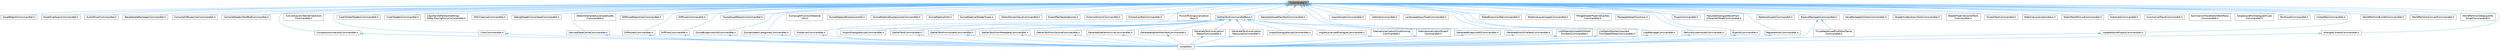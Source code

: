 digraph "Commandlet.h"
{
 // INTERACTIVE_SVG=YES
 // LATEX_PDF_SIZE
  bgcolor="transparent";
  edge [fontname=Helvetica,fontsize=10,labelfontname=Helvetica,labelfontsize=10];
  node [fontname=Helvetica,fontsize=10,shape=box,height=0.2,width=0.4];
  Node1 [id="Node000001",label="Commandlet.h",height=0.2,width=0.4,color="gray40", fillcolor="grey60", style="filled", fontcolor="black",tooltip=" "];
  Node1 -> Node2 [id="edge1_Node000001_Node000002",dir="back",color="steelblue1",style="solid",tooltip=" "];
  Node2 [id="Node000002",label="AssetRegUtilCommandlet.h",height=0.2,width=0.4,color="grey40", fillcolor="white", style="filled",URL="$d8/d9d/AssetRegUtilCommandlet_8h.html",tooltip=" "];
  Node1 -> Node3 [id="edge2_Node000001_Node000003",dir="back",color="steelblue1",style="solid",tooltip=" "];
  Node3 [id="Node000003",label="AssetSizeQueryCommandlet.h",height=0.2,width=0.4,color="grey40", fillcolor="white", style="filled",URL="$dc/d77/AssetSizeQueryCommandlet_8h.html",tooltip=" "];
  Node1 -> Node4 [id="edge3_Node000001_Node000004",dir="back",color="steelblue1",style="solid",tooltip=" "];
  Node4 [id="Node000004",label="AudioMixerCommandlet.h",height=0.2,width=0.4,color="grey40", fillcolor="white", style="filled",URL="$d4/dc6/AudioMixerCommandlet_8h.html",tooltip=" "];
  Node1 -> Node5 [id="edge4_Node000001_Node000005",dir="back",color="steelblue1",style="solid",tooltip=" "];
  Node5 [id="Node000005",label="BaseIteratePackagesCommandlet.h",height=0.2,width=0.4,color="grey40", fillcolor="white", style="filled",URL="$db/d9e/BaseIteratePackagesCommandlet_8h.html",tooltip=" "];
  Node1 -> Node6 [id="edge5_Node000001_Node000006",dir="back",color="steelblue1",style="solid",tooltip=" "];
  Node6 [id="Node000006",label="CompileAllBlueprintsCommandlet.h",height=0.2,width=0.4,color="grey40", fillcolor="white", style="filled",URL="$d4/d7d/CompileAllBlueprintsCommandlet_8h.html",tooltip=" "];
  Node1 -> Node7 [id="edge6_Node000001_Node000007",dir="back",color="steelblue1",style="solid",tooltip=" "];
  Node7 [id="Node000007",label="CompileShadersTestBedCommandlet.h",height=0.2,width=0.4,color="grey40", fillcolor="white", style="filled",URL="$d8/d95/CompileShadersTestBedCommandlet_8h.html",tooltip=" "];
  Node1 -> Node8 [id="edge7_Node000001_Node000008",dir="back",color="steelblue1",style="solid",tooltip=" "];
  Node8 [id="Node000008",label="CompressAnimationsCommandlet.h",height=0.2,width=0.4,color="grey40", fillcolor="white", style="filled",URL="$dd/d35/CompressAnimationsCommandlet_8h.html",tooltip=" "];
  Node8 -> Node9 [id="edge8_Node000008_Node000009",dir="back",color="steelblue1",style="solid",tooltip=" "];
  Node9 [id="Node000009",label="UnrealEd.h",height=0.2,width=0.4,color="grey40", fillcolor="white", style="filled",URL="$d2/d5f/UnrealEd_8h.html",tooltip=" "];
  Node1 -> Node10 [id="edge9_Node000001_Node000010",dir="back",color="steelblue1",style="solid",tooltip=" "];
  Node10 [id="Node000010",label="ConvertLevelsToExternalActors\lCommandlet.h",height=0.2,width=0.4,color="grey40", fillcolor="white", style="filled",URL="$d1/d5c/ConvertLevelsToExternalActorsCommandlet_8h.html",tooltip=" "];
  Node1 -> Node11 [id="edge10_Node000001_Node000011",dir="back",color="steelblue1",style="solid",tooltip=" "];
  Node11 [id="Node000011",label="CookCommandlet.h",height=0.2,width=0.4,color="grey40", fillcolor="white", style="filled",URL="$d2/df7/CookCommandlet_8h.html",tooltip=" "];
  Node11 -> Node9 [id="edge11_Node000011_Node000009",dir="back",color="steelblue1",style="solid",tooltip=" "];
  Node1 -> Node12 [id="edge12_Node000001_Node000012",dir="back",color="steelblue1",style="solid",tooltip=" "];
  Node12 [id="Node000012",label="CookGlobalShadersCommandlet.h",height=0.2,width=0.4,color="grey40", fillcolor="white", style="filled",URL="$d3/dfb/CookGlobalShadersCommandlet_8h.html",tooltip=" "];
  Node1 -> Node13 [id="edge13_Node000001_Node000013",dir="back",color="steelblue1",style="solid",tooltip=" "];
  Node13 [id="Node000013",label="CookShadersCommandlet.h",height=0.2,width=0.4,color="grey40", fillcolor="white", style="filled",URL="$dc/dbb/CookShadersCommandlet_8h.html",tooltip=" "];
  Node1 -> Node14 [id="edge14_Node000001_Node000014",dir="back",color="steelblue1",style="solid",tooltip=" "];
  Node14 [id="Node000014",label="CopyNaniteFallbackSettings\lToRayTracingProxyCommandlet.h",height=0.2,width=0.4,color="grey40", fillcolor="white", style="filled",URL="$d6/d4f/CopyNaniteFallbackSettingsToRayTracingProxyCommandlet_8h.html",tooltip=" "];
  Node1 -> Node15 [id="edge15_Node000001_Node000015",dir="back",color="steelblue1",style="solid",tooltip=" "];
  Node15 [id="Node000015",label="DDCCleanupCommandlet.h",height=0.2,width=0.4,color="grey40", fillcolor="white", style="filled",URL="$d6/d7a/DDCCleanupCommandlet_8h.html",tooltip=" "];
  Node1 -> Node16 [id="edge16_Node000001_Node000016",dir="back",color="steelblue1",style="solid",tooltip=" "];
  Node16 [id="Node000016",label="DebugShaderCompileJobCommandlet.h",height=0.2,width=0.4,color="grey40", fillcolor="white", style="filled",URL="$d2/d68/DebugShaderCompileJobCommandlet_8h.html",tooltip=" "];
  Node1 -> Node17 [id="edge17_Node000001_Node000017",dir="back",color="steelblue1",style="solid",tooltip=" "];
  Node17 [id="Node000017",label="DerivedDataCacheCommandlet.h",height=0.2,width=0.4,color="grey40", fillcolor="white", style="filled",URL="$d6/dfc/DerivedDataCacheCommandlet_8h.html",tooltip=" "];
  Node17 -> Node9 [id="edge18_Node000017_Node000009",dir="back",color="steelblue1",style="solid",tooltip=" "];
  Node1 -> Node18 [id="edge19_Node000001_Node000018",dir="back",color="steelblue1",style="solid",tooltip=" "];
  Node18 [id="Node000018",label="DetectOrphanedLocalizedAssets\lCommandlet.h",height=0.2,width=0.4,color="grey40", fillcolor="white", style="filled",URL="$d4/dfb/DetectOrphanedLocalizedAssetsCommandlet_8h.html",tooltip=" "];
  Node1 -> Node19 [id="edge20_Node000001_Node000019",dir="back",color="steelblue1",style="solid",tooltip=" "];
  Node19 [id="Node000019",label="DiffAssetRegistriesCommandlet.h",height=0.2,width=0.4,color="grey40", fillcolor="white", style="filled",URL="$d8/d4e/DiffAssetRegistriesCommandlet_8h.html",tooltip=" "];
  Node1 -> Node20 [id="edge21_Node000001_Node000020",dir="back",color="steelblue1",style="solid",tooltip=" "];
  Node20 [id="Node000020",label="DiffAssetsCommandlet.h",height=0.2,width=0.4,color="grey40", fillcolor="white", style="filled",URL="$d5/d56/DiffAssetsCommandlet_8h.html",tooltip=" "];
  Node20 -> Node9 [id="edge22_Node000020_Node000009",dir="back",color="steelblue1",style="solid",tooltip=" "];
  Node1 -> Node21 [id="edge23_Node000001_Node000021",dir="back",color="steelblue1",style="solid",tooltip=" "];
  Node21 [id="Node000021",label="DiffCookCommandlet.h",height=0.2,width=0.4,color="grey40", fillcolor="white", style="filled",URL="$d9/d77/DiffCookCommandlet_8h.html",tooltip=" "];
  Node1 -> Node22 [id="edge24_Node000001_Node000022",dir="back",color="steelblue1",style="solid",tooltip=" "];
  Node22 [id="Node000022",label="DiffFilesCommandlet.h",height=0.2,width=0.4,color="grey40", fillcolor="white", style="filled",URL="$d7/dc5/DiffFilesCommandlet_8h.html",tooltip=" "];
  Node22 -> Node9 [id="edge25_Node000022_Node000009",dir="back",color="steelblue1",style="solid",tooltip=" "];
  Node1 -> Node23 [id="edge26_Node000001_Node000023",dir="back",color="steelblue1",style="solid",tooltip=" "];
  Node23 [id="Node000023",label="DumpAssetRegistryCommandlet.h",height=0.2,width=0.4,color="grey40", fillcolor="white", style="filled",URL="$d2/d87/DumpAssetRegistryCommandlet_8h.html",tooltip=" "];
  Node1 -> Node24 [id="edge27_Node000001_Node000024",dir="back",color="steelblue1",style="solid",tooltip=" "];
  Node24 [id="Node000024",label="DumpBlueprintsInfoCommandlet.h",height=0.2,width=0.4,color="grey40", fillcolor="white", style="filled",URL="$d0/d95/DumpBlueprintsInfoCommandlet_8h.html",tooltip=" "];
  Node24 -> Node9 [id="edge28_Node000024_Node000009",dir="back",color="steelblue1",style="solid",tooltip=" "];
  Node1 -> Node25 [id="edge29_Node000001_Node000025",dir="back",color="steelblue1",style="solid",tooltip=" "];
  Node25 [id="Node000025",label="DumpHiddenCategoriesCommandlet.h",height=0.2,width=0.4,color="grey40", fillcolor="white", style="filled",URL="$d4/dd3/DumpHiddenCategoriesCommandlet_8h.html",tooltip=" "];
  Node25 -> Node9 [id="edge30_Node000025_Node000009",dir="back",color="steelblue1",style="solid",tooltip=" "];
  Node1 -> Node26 [id="edge31_Node000001_Node000026",dir="back",color="steelblue1",style="solid",tooltip=" "];
  Node26 [id="Node000026",label="DumpLightFunctionMaterial\lInfo.h",height=0.2,width=0.4,color="grey40", fillcolor="white", style="filled",URL="$de/d4a/DumpLightFunctionMaterialInfo_8h.html",tooltip=" "];
  Node1 -> Node27 [id="edge32_Node000001_Node000027",dir="back",color="steelblue1",style="solid",tooltip=" "];
  Node27 [id="Node000027",label="DumpMaterialExpressionInfo.h",height=0.2,width=0.4,color="grey40", fillcolor="white", style="filled",URL="$d4/d2d/DumpMaterialExpressionInfo_8h.html",tooltip=" "];
  Node1 -> Node28 [id="edge33_Node000001_Node000028",dir="back",color="steelblue1",style="solid",tooltip=" "];
  Node28 [id="Node000028",label="DumpMaterialExpressionsCommandlet.h",height=0.2,width=0.4,color="grey40", fillcolor="white", style="filled",URL="$d6/dd0/DumpMaterialExpressionsCommandlet_8h.html",tooltip=" "];
  Node1 -> Node29 [id="edge34_Node000001_Node000029",dir="back",color="steelblue1",style="solid",tooltip=" "];
  Node29 [id="Node000029",label="DumpMaterialInfo.h",height=0.2,width=0.4,color="grey40", fillcolor="white", style="filled",URL="$dd/d57/DumpMaterialInfo_8h.html",tooltip=" "];
  Node1 -> Node30 [id="edge35_Node000001_Node000030",dir="back",color="steelblue1",style="solid",tooltip=" "];
  Node30 [id="Node000030",label="DumpMaterialShaderTypes.h",height=0.2,width=0.4,color="grey40", fillcolor="white", style="filled",URL="$de/d81/DumpMaterialShaderTypes_8h.html",tooltip=" "];
  Node1 -> Node31 [id="edge36_Node000001_Node000031",dir="back",color="steelblue1",style="solid",tooltip=" "];
  Node31 [id="Node000031",label="EditorDomainSaveCommandlet.h",height=0.2,width=0.4,color="grey40", fillcolor="white", style="filled",URL="$dc/db2/EditorDomainSaveCommandlet_8h.html",tooltip=" "];
  Node1 -> Node32 [id="edge37_Node000001_Node000032",dir="back",color="steelblue1",style="solid",tooltip=" "];
  Node32 [id="Node000032",label="ExportPakDependencies.h",height=0.2,width=0.4,color="grey40", fillcolor="white", style="filled",URL="$d0/d7c/ExportPakDependencies_8h.html",tooltip=" "];
  Node1 -> Node33 [id="edge38_Node000001_Node000033",dir="back",color="steelblue1",style="solid",tooltip=" "];
  Node33 [id="Node000033",label="ExternalActorsCommandlet.h",height=0.2,width=0.4,color="grey40", fillcolor="white", style="filled",URL="$d1/d50/ExternalActorsCommandlet_8h.html",tooltip=" "];
  Node1 -> Node34 [id="edge39_Node000001_Node000034",dir="back",color="steelblue1",style="solid",tooltip=" "];
  Node34 [id="Node000034",label="ExtractLocResCommandlet.h",height=0.2,width=0.4,color="grey40", fillcolor="white", style="filled",URL="$d6/d6d/ExtractLocResCommandlet_8h.html",tooltip=" "];
  Node1 -> Node35 [id="edge40_Node000001_Node000035",dir="back",color="steelblue1",style="solid",tooltip=" "];
  Node35 [id="Node000035",label="FileServerCommandlet.h",height=0.2,width=0.4,color="grey40", fillcolor="white", style="filled",URL="$d0/d26/FileServerCommandlet_8h.html",tooltip=" "];
  Node35 -> Node9 [id="edge41_Node000035_Node000009",dir="back",color="steelblue1",style="solid",tooltip=" "];
  Node1 -> Node36 [id="edge42_Node000001_Node000036",dir="back",color="steelblue1",style="solid",tooltip=" "];
  Node36 [id="Node000036",label="FixConflictingLocalization\lKeys.h",height=0.2,width=0.4,color="grey40", fillcolor="white", style="filled",URL="$da/d85/FixConflictingLocalizationKeys_8h.html",tooltip=" "];
  Node1 -> Node37 [id="edge43_Node000001_Node000037",dir="back",color="steelblue1",style="solid",tooltip=" "];
  Node37 [id="Node000037",label="GatherTextCommandletBase.h",height=0.2,width=0.4,color="grey40", fillcolor="white", style="filled",URL="$df/df9/GatherTextCommandletBase_8h.html",tooltip=" "];
  Node37 -> Node38 [id="edge44_Node000037_Node000038",dir="back",color="steelblue1",style="solid",tooltip=" "];
  Node38 [id="Node000038",label="ExportDialogueScriptCommandlet.h",height=0.2,width=0.4,color="grey40", fillcolor="white", style="filled",URL="$d6/d4f/ExportDialogueScriptCommandlet_8h.html",tooltip=" "];
  Node37 -> Node39 [id="edge45_Node000037_Node000039",dir="back",color="steelblue1",style="solid",tooltip=" "];
  Node39 [id="Node000039",label="GatherTextCommandlet.h",height=0.2,width=0.4,color="grey40", fillcolor="white", style="filled",URL="$d3/d9b/GatherTextCommandlet_8h.html",tooltip=" "];
  Node39 -> Node9 [id="edge46_Node000039_Node000009",dir="back",color="steelblue1",style="solid",tooltip=" "];
  Node37 -> Node40 [id="edge47_Node000037_Node000040",dir="back",color="steelblue1",style="solid",tooltip=" "];
  Node40 [id="Node000040",label="GatherTextFromAssetsCommandlet.h",height=0.2,width=0.4,color="grey40", fillcolor="white", style="filled",URL="$df/da5/GatherTextFromAssetsCommandlet_8h.html",tooltip=" "];
  Node40 -> Node9 [id="edge48_Node000040_Node000009",dir="back",color="steelblue1",style="solid",tooltip=" "];
  Node37 -> Node41 [id="edge49_Node000037_Node000041",dir="back",color="steelblue1",style="solid",tooltip=" "];
  Node41 [id="Node000041",label="GatherTextFromMetadataCommandlet.h",height=0.2,width=0.4,color="grey40", fillcolor="white", style="filled",URL="$d7/d0e/GatherTextFromMetadataCommandlet_8h.html",tooltip=" "];
  Node41 -> Node9 [id="edge50_Node000041_Node000009",dir="back",color="steelblue1",style="solid",tooltip=" "];
  Node37 -> Node42 [id="edge51_Node000037_Node000042",dir="back",color="steelblue1",style="solid",tooltip=" "];
  Node42 [id="Node000042",label="GatherTextFromSourceCommandlet.h",height=0.2,width=0.4,color="grey40", fillcolor="white", style="filled",URL="$d7/ddb/GatherTextFromSourceCommandlet_8h.html",tooltip=" "];
  Node42 -> Node9 [id="edge52_Node000042_Node000009",dir="back",color="steelblue1",style="solid",tooltip=" "];
  Node37 -> Node43 [id="edge53_Node000037_Node000043",dir="back",color="steelblue1",style="solid",tooltip=" "];
  Node43 [id="Node000043",label="GenerateGatherArchiveCommandlet.h",height=0.2,width=0.4,color="grey40", fillcolor="white", style="filled",URL="$db/d10/GenerateGatherArchiveCommandlet_8h.html",tooltip=" "];
  Node43 -> Node9 [id="edge54_Node000043_Node000009",dir="back",color="steelblue1",style="solid",tooltip=" "];
  Node37 -> Node44 [id="edge55_Node000037_Node000044",dir="back",color="steelblue1",style="solid",tooltip=" "];
  Node44 [id="Node000044",label="GenerateGatherManifestCommandlet.h",height=0.2,width=0.4,color="grey40", fillcolor="white", style="filled",URL="$d2/d06/GenerateGatherManifestCommandlet_8h.html",tooltip=" "];
  Node44 -> Node9 [id="edge56_Node000044_Node000009",dir="back",color="steelblue1",style="solid",tooltip=" "];
  Node37 -> Node45 [id="edge57_Node000037_Node000045",dir="back",color="steelblue1",style="solid",tooltip=" "];
  Node45 [id="Node000045",label="GenerateTextLocalization\lReportCommandlet.h",height=0.2,width=0.4,color="grey40", fillcolor="white", style="filled",URL="$d1/ddf/GenerateTextLocalizationReportCommandlet_8h.html",tooltip=" "];
  Node45 -> Node9 [id="edge58_Node000045_Node000009",dir="back",color="steelblue1",style="solid",tooltip=" "];
  Node37 -> Node46 [id="edge59_Node000037_Node000046",dir="back",color="steelblue1",style="solid",tooltip=" "];
  Node46 [id="Node000046",label="GenerateTextLocalization\lResourceCommandlet.h",height=0.2,width=0.4,color="grey40", fillcolor="white", style="filled",URL="$d1/dc7/GenerateTextLocalizationResourceCommandlet_8h.html",tooltip=" "];
  Node46 -> Node9 [id="edge60_Node000046_Node000009",dir="back",color="steelblue1",style="solid",tooltip=" "];
  Node37 -> Node47 [id="edge61_Node000037_Node000047",dir="back",color="steelblue1",style="solid",tooltip=" "];
  Node47 [id="Node000047",label="ImportDialogueScriptCommandlet.h",height=0.2,width=0.4,color="grey40", fillcolor="white", style="filled",URL="$d2/d60/ImportDialogueScriptCommandlet_8h.html",tooltip=" "];
  Node37 -> Node48 [id="edge62_Node000037_Node000048",dir="back",color="steelblue1",style="solid",tooltip=" "];
  Node48 [id="Node000048",label="ImportLocalizedDialogueCommandlet.h",height=0.2,width=0.4,color="grey40", fillcolor="white", style="filled",URL="$d6/d47/ImportLocalizedDialogueCommandlet_8h.html",tooltip=" "];
  Node37 -> Node49 [id="edge63_Node000037_Node000049",dir="back",color="steelblue1",style="solid",tooltip=" "];
  Node49 [id="Node000049",label="InternationalizationConditioning\lCommandlet.h",height=0.2,width=0.4,color="grey40", fillcolor="white", style="filled",URL="$de/d28/InternationalizationConditioningCommandlet_8h.html",tooltip=" "];
  Node49 -> Node9 [id="edge64_Node000049_Node000009",dir="back",color="steelblue1",style="solid",tooltip=" "];
  Node37 -> Node50 [id="edge65_Node000037_Node000050",dir="back",color="steelblue1",style="solid",tooltip=" "];
  Node50 [id="Node000050",label="InternationalizationExport\lCommandlet.h",height=0.2,width=0.4,color="grey40", fillcolor="white", style="filled",URL="$d5/d25/InternationalizationExportCommandlet_8h.html",tooltip=" "];
  Node50 -> Node9 [id="edge66_Node000050_Node000009",dir="back",color="steelblue1",style="solid",tooltip=" "];
  Node37 -> Node9 [id="edge67_Node000037_Node000009",dir="back",color="steelblue1",style="solid",tooltip=" "];
  Node1 -> Node51 [id="edge68_Node000001_Node000051",dir="back",color="steelblue1",style="solid",tooltip=" "];
  Node51 [id="Node000051",label="GenerateAssetManifestCommandlet.h",height=0.2,width=0.4,color="grey40", fillcolor="white", style="filled",URL="$d3/d95/GenerateAssetManifestCommandlet_8h.html",tooltip=" "];
  Node1 -> Node52 [id="edge69_Node000001_Node000052",dir="back",color="steelblue1",style="solid",tooltip=" "];
  Node52 [id="Node000052",label="GenerateBlueprintAPICommandlet.h",height=0.2,width=0.4,color="grey40", fillcolor="white", style="filled",URL="$d4/d16/GenerateBlueprintAPICommandlet_8h.html",tooltip=" "];
  Node52 -> Node9 [id="edge70_Node000052_Node000009",dir="back",color="steelblue1",style="solid",tooltip=" "];
  Node1 -> Node53 [id="edge71_Node000001_Node000053",dir="back",color="steelblue1",style="solid",tooltip=" "];
  Node53 [id="Node000053",label="GenerateDistillFileSetsCommandlet.h",height=0.2,width=0.4,color="grey40", fillcolor="white", style="filled",URL="$d4/d4b/GenerateDistillFileSetsCommandlet_8h.html",tooltip=" "];
  Node53 -> Node9 [id="edge72_Node000053_Node000009",dir="back",color="steelblue1",style="solid",tooltip=" "];
  Node1 -> Node54 [id="edge73_Node000001_Node000054",dir="back",color="steelblue1",style="solid",tooltip=" "];
  Node54 [id="Node000054",label="ImportAssetsCommandlet.h",height=0.2,width=0.4,color="grey40", fillcolor="white", style="filled",URL="$d3/d90/ImportAssetsCommandlet_8h.html",tooltip=" "];
  Node1 -> Node55 [id="edge74_Node000001_Node000055",dir="back",color="steelblue1",style="solid",tooltip=" "];
  Node55 [id="Node000055",label="IoStoreCommandlet.h",height=0.2,width=0.4,color="grey40", fillcolor="white", style="filled",URL="$da/dbf/IoStoreCommandlet_8h.html",tooltip=" "];
  Node1 -> Node56 [id="edge75_Node000001_Node000056",dir="back",color="steelblue1",style="solid",tooltip=" "];
  Node56 [id="Node000056",label="LandscapeGrassTypeCommandlet.h",height=0.2,width=0.4,color="grey40", fillcolor="white", style="filled",URL="$dd/dbc/LandscapeGrassTypeCommandlet_8h.html",tooltip=" "];
  Node1 -> Node57 [id="edge76_Node000001_Node000057",dir="back",color="steelblue1",style="solid",tooltip=" "];
  Node57 [id="Node000057",label="ListMaterialsUsedWithMesh\lEmittersCommandlet.h",height=0.2,width=0.4,color="grey40", fillcolor="white", style="filled",URL="$d2/deb/ListMaterialsUsedWithMeshEmittersCommandlet_8h.html",tooltip=" "];
  Node57 -> Node9 [id="edge77_Node000057_Node000009",dir="back",color="steelblue1",style="solid",tooltip=" "];
  Node1 -> Node58 [id="edge78_Node000001_Node000058",dir="back",color="steelblue1",style="solid",tooltip=" "];
  Node58 [id="Node000058",label="ListStaticMeshesImported\lFromSpeedTreesCommandlet.h",height=0.2,width=0.4,color="grey40", fillcolor="white", style="filled",URL="$de/d52/ListStaticMeshesImportedFromSpeedTreesCommandlet_8h.html",tooltip=" "];
  Node58 -> Node9 [id="edge79_Node000058_Node000009",dir="back",color="steelblue1",style="solid",tooltip=" "];
  Node1 -> Node59 [id="edge80_Node000001_Node000059",dir="back",color="steelblue1",style="solid",tooltip=" "];
  Node59 [id="Node000059",label="LoadPackageCommandlet.h",height=0.2,width=0.4,color="grey40", fillcolor="white", style="filled",URL="$d7/d2e/LoadPackageCommandlet_8h.html",tooltip=" "];
  Node59 -> Node9 [id="edge81_Node000059_Node000009",dir="back",color="steelblue1",style="solid",tooltip=" "];
  Node1 -> Node60 [id="edge82_Node000001_Node000060",dir="back",color="steelblue1",style="solid",tooltip=" "];
  Node60 [id="Node000060",label="MakeBinaryConfigCommandlet.h",height=0.2,width=0.4,color="grey40", fillcolor="white", style="filled",URL="$da/db0/MakeBinaryConfigCommandlet_8h.html",tooltip=" "];
  Node1 -> Node61 [id="edge83_Node000001_Node000061",dir="back",color="steelblue1",style="solid",tooltip=" "];
  Node61 [id="Node000061",label="MaterialLayerUsageCommandlet.h",height=0.2,width=0.4,color="grey40", fillcolor="white", style="filled",URL="$df/ddb/MaterialLayerUsageCommandlet_8h.html",tooltip=" "];
  Node1 -> Node62 [id="edge84_Node000001_Node000062",dir="back",color="steelblue1",style="solid",tooltip=" "];
  Node62 [id="Node000062",label="MergeShaderPipelineCaches\lCommandlet.h",height=0.2,width=0.4,color="grey40", fillcolor="white", style="filled",URL="$d1/d95/MergeShaderPipelineCachesCommandlet_8h.html",tooltip=" "];
  Node1 -> Node63 [id="edge85_Node000001_Node000063",dir="back",color="steelblue1",style="solid",tooltip=" "];
  Node63 [id="Node000063",label="PackageHelperFunctions.h",height=0.2,width=0.4,color="grey40", fillcolor="white", style="filled",URL="$da/d30/PackageHelperFunctions_8h.html",tooltip=" "];
  Node1 -> Node64 [id="edge86_Node000001_Node000064",dir="back",color="steelblue1",style="solid",tooltip=" "];
  Node64 [id="Node000064",label="ParticleSystemAuditCommandlet.h",height=0.2,width=0.4,color="grey40", fillcolor="white", style="filled",URL="$dc/dda/ParticleSystemAuditCommandlet_8h.html",tooltip=" "];
  Node64 -> Node9 [id="edge87_Node000064_Node000009",dir="back",color="steelblue1",style="solid",tooltip=" "];
  Node1 -> Node65 [id="edge88_Node000001_Node000065",dir="back",color="steelblue1",style="solid",tooltip=" "];
  Node65 [id="Node000065",label="PkgInfoCommandlet.h",height=0.2,width=0.4,color="grey40", fillcolor="white", style="filled",URL="$d1/d4d/PkgInfoCommandlet_8h.html",tooltip=" "];
  Node65 -> Node9 [id="edge89_Node000065_Node000009",dir="back",color="steelblue1",style="solid",tooltip=" "];
  Node1 -> Node66 [id="edge90_Node000001_Node000066",dir="back",color="steelblue1",style="solid",tooltip=" "];
  Node66 [id="Node000066",label="PluginCommandlet.h",height=0.2,width=0.4,color="grey40", fillcolor="white", style="filled",URL="$d1/d10/PluginCommandlet_8h.html",tooltip=" "];
  Node1 -> Node67 [id="edge91_Node000001_Node000067",dir="back",color="steelblue1",style="solid",tooltip=" "];
  Node67 [id="Node000067",label="PopulateDialogueWaveFrom\lCharacterSheetCommandlet.h",height=0.2,width=0.4,color="grey40", fillcolor="white", style="filled",URL="$d1/d15/PopulateDialogueWaveFromCharacterSheetCommandlet_8h.html",tooltip=" "];
  Node1 -> Node68 [id="edge92_Node000001_Node000068",dir="back",color="steelblue1",style="solid",tooltip=" "];
  Node68 [id="Node000068",label="ReplaceActorCommandlet.h",height=0.2,width=0.4,color="grey40", fillcolor="white", style="filled",URL="$d5/d82/ReplaceActorCommandlet_8h.html",tooltip=" "];
  Node68 -> Node9 [id="edge93_Node000068_Node000009",dir="back",color="steelblue1",style="solid",tooltip=" "];
  Node1 -> Node69 [id="edge94_Node000001_Node000069",dir="back",color="steelblue1",style="solid",tooltip=" "];
  Node69 [id="Node000069",label="ReplaceAssetsCommandlet.h",height=0.2,width=0.4,color="grey40", fillcolor="white", style="filled",URL="$df/de0/ReplaceAssetsCommandlet_8h.html",tooltip=" "];
  Node1 -> Node70 [id="edge95_Node000001_Node000070",dir="back",color="steelblue1",style="solid",tooltip=" "];
  Node70 [id="Node000070",label="ResavePackagesCommandlet.h",height=0.2,width=0.4,color="grey40", fillcolor="white", style="filled",URL="$d2/d2f/ResavePackagesCommandlet_8h.html",tooltip=" "];
  Node70 -> Node71 [id="edge96_Node000070_Node000071",dir="back",color="steelblue1",style="solid",tooltip=" "];
  Node71 [id="Node000071",label="FixupNeedsLoadForEditorGame\lCommandlet.h",height=0.2,width=0.4,color="grey40", fillcolor="white", style="filled",URL="$d7/dee/FixupNeedsLoadForEditorGameCommandlet_8h.html",tooltip=" "];
  Node70 -> Node9 [id="edge97_Node000070_Node000009",dir="back",color="steelblue1",style="solid",tooltip=" "];
  Node1 -> Node72 [id="edge98_Node000001_Node000072",dir="back",color="steelblue1",style="solid",tooltip=" "];
  Node72 [id="Node000072",label="SavePackageUtilitiesCommandlet.h",height=0.2,width=0.4,color="grey40", fillcolor="white", style="filled",URL="$d7/d84/SavePackageUtilitiesCommandlet_8h.html",tooltip=" "];
  Node1 -> Node73 [id="edge99_Node000001_Node000073",dir="back",color="steelblue1",style="solid",tooltip=" "];
  Node73 [id="Node000073",label="ShaderCodeLibraryToolsCommandlet.h",height=0.2,width=0.4,color="grey40", fillcolor="white", style="filled",URL="$d4/d60/ShaderCodeLibraryToolsCommandlet_8h.html",tooltip=" "];
  Node1 -> Node74 [id="edge100_Node000001_Node000074",dir="back",color="steelblue1",style="solid",tooltip=" "];
  Node74 [id="Node000074",label="ShaderPipelineCacheTools\lCommandlet.h",height=0.2,width=0.4,color="grey40", fillcolor="white", style="filled",URL="$df/db0/ShaderPipelineCacheToolsCommandlet_8h.html",tooltip=" "];
  Node1 -> Node75 [id="edge101_Node000001_Node000075",dir="back",color="steelblue1",style="solid",tooltip=" "];
  Node75 [id="Node000075",label="SmokeTestCommandlet.h",height=0.2,width=0.4,color="grey40", fillcolor="white", style="filled",URL="$d2/d8e/SmokeTestCommandlet_8h.html",tooltip=" "];
  Node1 -> Node76 [id="edge102_Node000001_Node000076",dir="back",color="steelblue1",style="solid",tooltip=" "];
  Node76 [id="Node000076",label="StabilizeLocalizationKeys.h",height=0.2,width=0.4,color="grey40", fillcolor="white", style="filled",URL="$d0/d86/Editor_2UnrealEd_2Classes_2Commandlets_2StabilizeLocalizationKeys_8h.html",tooltip=" "];
  Node1 -> Node77 [id="edge103_Node000001_Node000077",dir="back",color="steelblue1",style="solid",tooltip=" "];
  Node77 [id="Node000077",label="StaticMeshMinLodCommandlet.h",height=0.2,width=0.4,color="grey40", fillcolor="white", style="filled",URL="$d9/d08/StaticMeshMinLodCommandlet_8h.html",tooltip=" "];
  Node1 -> Node78 [id="edge104_Node000001_Node000078",dir="back",color="steelblue1",style="solid",tooltip=" "];
  Node78 [id="Node000078",label="SubstrateCommandlet.h",height=0.2,width=0.4,color="grey40", fillcolor="white", style="filled",URL="$d6/d83/SubstrateCommandlet_8h.html",tooltip=" "];
  Node1 -> Node79 [id="edge105_Node000001_Node000079",dir="back",color="steelblue1",style="solid",tooltip=" "];
  Node79 [id="Node000079",label="SummarizeTraceCommandlet.h",height=0.2,width=0.4,color="grey40", fillcolor="white", style="filled",URL="$df/dcb/SummarizeTraceCommandlet_8h.html",tooltip=" "];
  Node1 -> Node80 [id="edge106_Node000001_Node000080",dir="back",color="steelblue1",style="solid",tooltip=" "];
  Node80 [id="Node000080",label="SummarizeTraceEditorWorkflows\lCommandlet.h",height=0.2,width=0.4,color="grey40", fillcolor="white", style="filled",URL="$db/d5f/SummarizeTraceEditorWorkflowsCommandlet_8h.html",tooltip=" "];
  Node1 -> Node81 [id="edge107_Node000001_Node000081",dir="back",color="steelblue1",style="solid",tooltip=" "];
  Node81 [id="Node000081",label="SwapSoundForDialogueInCues\lCommandlet.h",height=0.2,width=0.4,color="grey40", fillcolor="white", style="filled",URL="$d0/d27/SwapSoundForDialogueInCuesCommandlet_8h.html",tooltip=" "];
  Node1 -> Node82 [id="edge108_Node000001_Node000082",dir="back",color="steelblue1",style="solid",tooltip=" "];
  Node82 [id="Node000082",label="TextAssetCommandlet.h",height=0.2,width=0.4,color="grey40", fillcolor="white", style="filled",URL="$d7/dee/TextAssetCommandlet_8h.html",tooltip=" "];
  Node1 -> Node83 [id="edge109_Node000001_Node000083",dir="back",color="steelblue1",style="solid",tooltip=" "];
  Node83 [id="Node000083",label="UnrealPakCommandlet.h",height=0.2,width=0.4,color="grey40", fillcolor="white", style="filled",URL="$d9/dd0/UnrealPakCommandlet_8h.html",tooltip=" "];
  Node1 -> Node84 [id="edge110_Node000001_Node000084",dir="back",color="steelblue1",style="solid",tooltip=" "];
  Node84 [id="Node000084",label="UpdateGameProjectCommandlet.h",height=0.2,width=0.4,color="grey40", fillcolor="white", style="filled",URL="$d8/db8/UpdateGameProjectCommandlet_8h.html",tooltip=" "];
  Node84 -> Node9 [id="edge111_Node000084_Node000009",dir="back",color="steelblue1",style="solid",tooltip=" "];
  Node1 -> Node85 [id="edge112_Node000001_Node000085",dir="back",color="steelblue1",style="solid",tooltip=" "];
  Node85 [id="Node000085",label="WorldPartitionBuilderCommandlet.h",height=0.2,width=0.4,color="grey40", fillcolor="white", style="filled",URL="$d9/dc5/WorldPartitionBuilderCommandlet_8h.html",tooltip=" "];
  Node1 -> Node86 [id="edge113_Node000001_Node000086",dir="back",color="steelblue1",style="solid",tooltip=" "];
  Node86 [id="Node000086",label="WorldPartitionConvertCommandlet.h",height=0.2,width=0.4,color="grey40", fillcolor="white", style="filled",URL="$db/d15/WorldPartitionConvertCommandlet_8h.html",tooltip=" "];
  Node1 -> Node87 [id="edge114_Node000001_Node000087",dir="back",color="steelblue1",style="solid",tooltip=" "];
  Node87 [id="Node000087",label="WorldPartitionDataLayerTo\lAssetCommandLet.h",height=0.2,width=0.4,color="grey40", fillcolor="white", style="filled",URL="$d0/d34/WorldPartitionDataLayerToAssetCommandLet_8h.html",tooltip=" "];
  Node1 -> Node88 [id="edge115_Node000001_Node000088",dir="back",color="steelblue1",style="solid",tooltip=" "];
  Node88 [id="Node000088",label="WrangleContentCommandlet.h",height=0.2,width=0.4,color="grey40", fillcolor="white", style="filled",URL="$da/d63/WrangleContentCommandlet_8h.html",tooltip=" "];
  Node88 -> Node9 [id="edge116_Node000088_Node000009",dir="back",color="steelblue1",style="solid",tooltip=" "];
}
